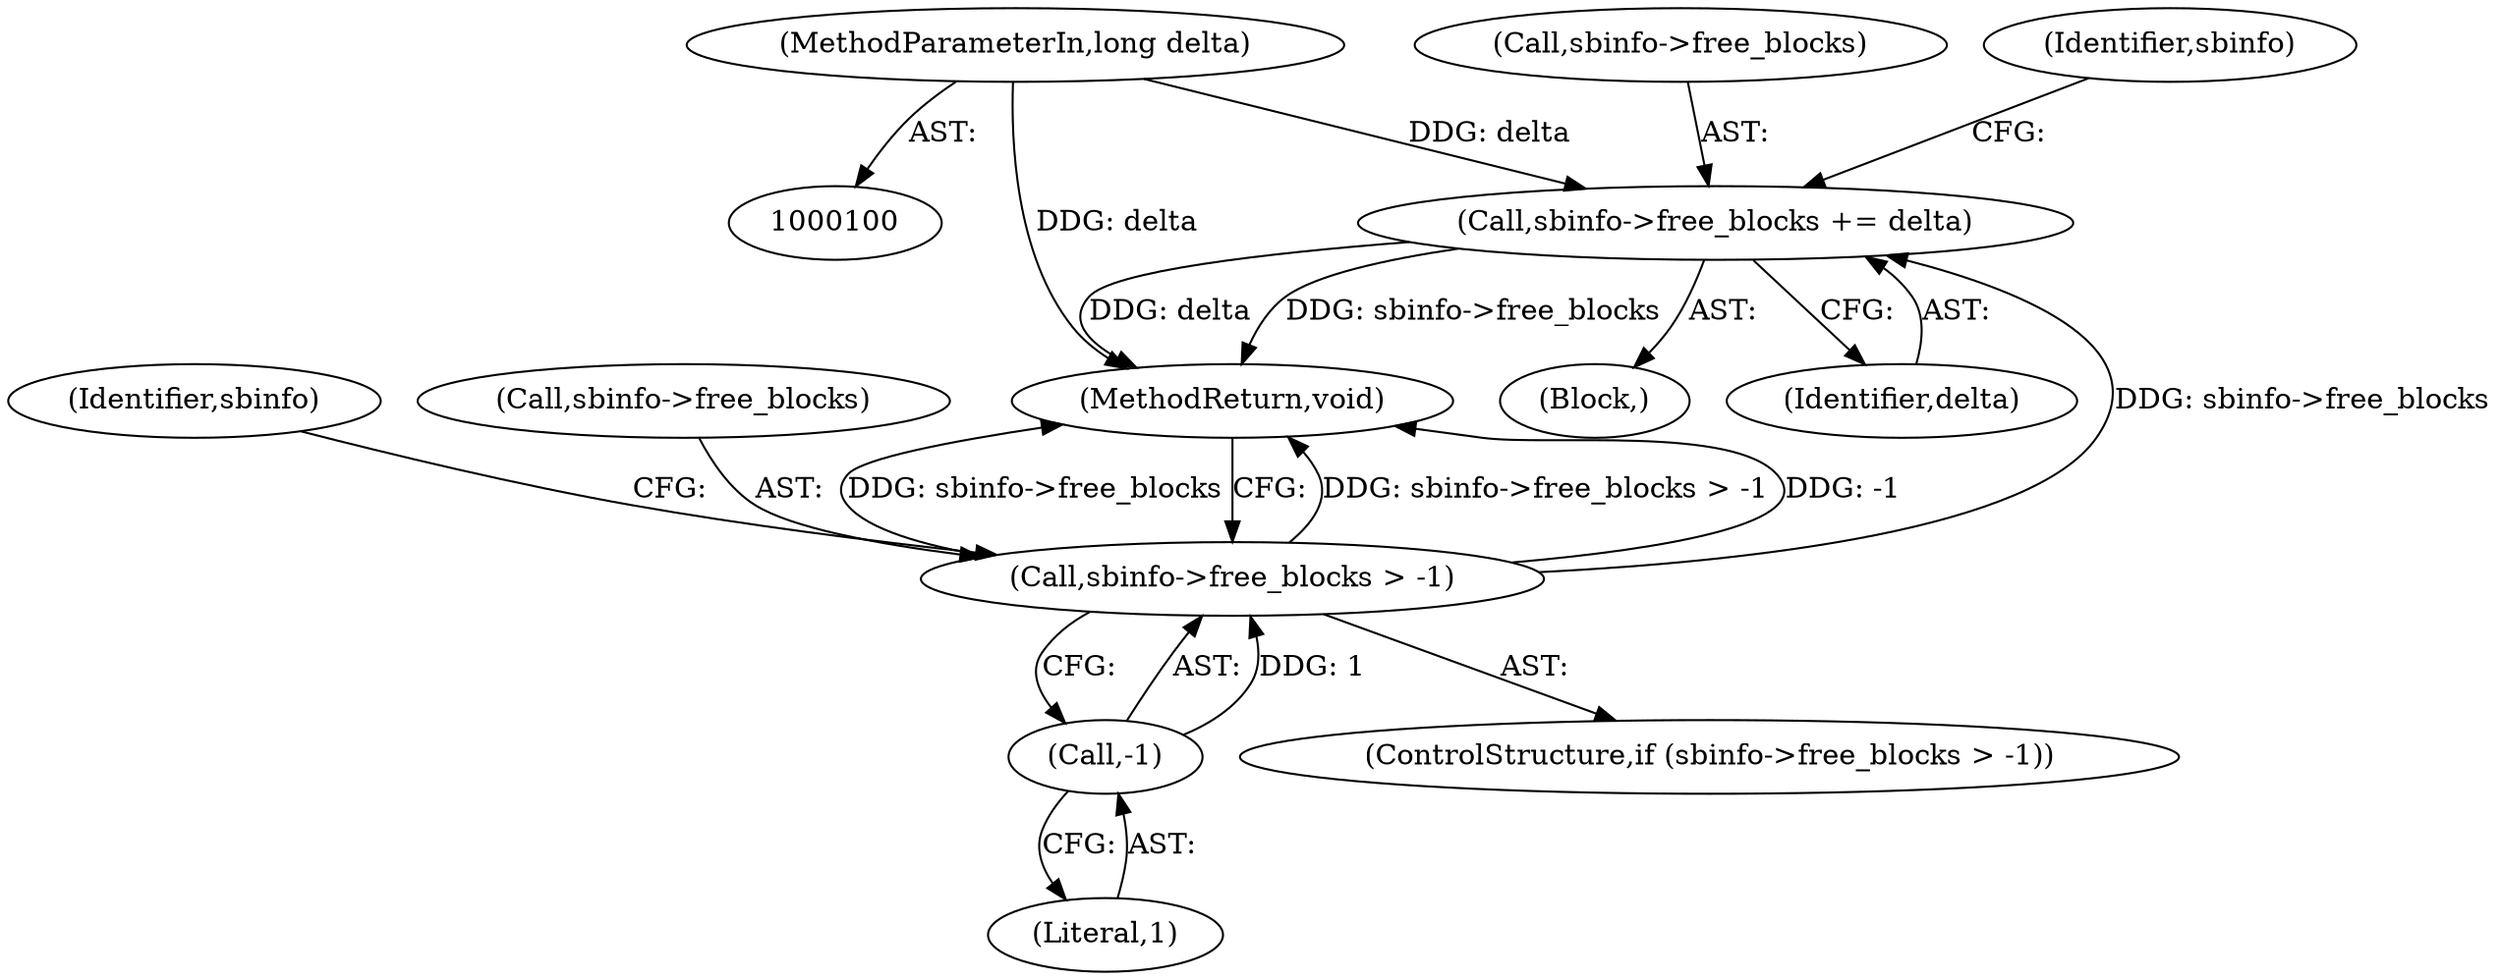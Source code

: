 digraph "1_linux_90481622d75715bfcb68501280a917dbfe516029_0@API" {
"1000126" [label="(Call,sbinfo->free_blocks += delta)"];
"1000102" [label="(MethodParameterIn,long delta)"];
"1000114" [label="(Call,sbinfo->free_blocks > -1)"];
"1000118" [label="(Call,-1)"];
"1000136" [label="(MethodReturn,void)"];
"1000126" [label="(Call,sbinfo->free_blocks += delta)"];
"1000124" [label="(Identifier,sbinfo)"];
"1000102" [label="(MethodParameterIn,long delta)"];
"1000127" [label="(Call,sbinfo->free_blocks)"];
"1000118" [label="(Call,-1)"];
"1000120" [label="(Block,)"];
"1000114" [label="(Call,sbinfo->free_blocks > -1)"];
"1000130" [label="(Identifier,delta)"];
"1000115" [label="(Call,sbinfo->free_blocks)"];
"1000113" [label="(ControlStructure,if (sbinfo->free_blocks > -1))"];
"1000119" [label="(Literal,1)"];
"1000134" [label="(Identifier,sbinfo)"];
"1000126" -> "1000120"  [label="AST: "];
"1000126" -> "1000130"  [label="CFG: "];
"1000127" -> "1000126"  [label="AST: "];
"1000130" -> "1000126"  [label="AST: "];
"1000134" -> "1000126"  [label="CFG: "];
"1000126" -> "1000136"  [label="DDG: sbinfo->free_blocks"];
"1000126" -> "1000136"  [label="DDG: delta"];
"1000102" -> "1000126"  [label="DDG: delta"];
"1000114" -> "1000126"  [label="DDG: sbinfo->free_blocks"];
"1000102" -> "1000100"  [label="AST: "];
"1000102" -> "1000136"  [label="DDG: delta"];
"1000114" -> "1000113"  [label="AST: "];
"1000114" -> "1000118"  [label="CFG: "];
"1000115" -> "1000114"  [label="AST: "];
"1000118" -> "1000114"  [label="AST: "];
"1000124" -> "1000114"  [label="CFG: "];
"1000136" -> "1000114"  [label="CFG: "];
"1000114" -> "1000136"  [label="DDG: sbinfo->free_blocks > -1"];
"1000114" -> "1000136"  [label="DDG: -1"];
"1000114" -> "1000136"  [label="DDG: sbinfo->free_blocks"];
"1000118" -> "1000114"  [label="DDG: 1"];
"1000118" -> "1000119"  [label="CFG: "];
"1000119" -> "1000118"  [label="AST: "];
}
